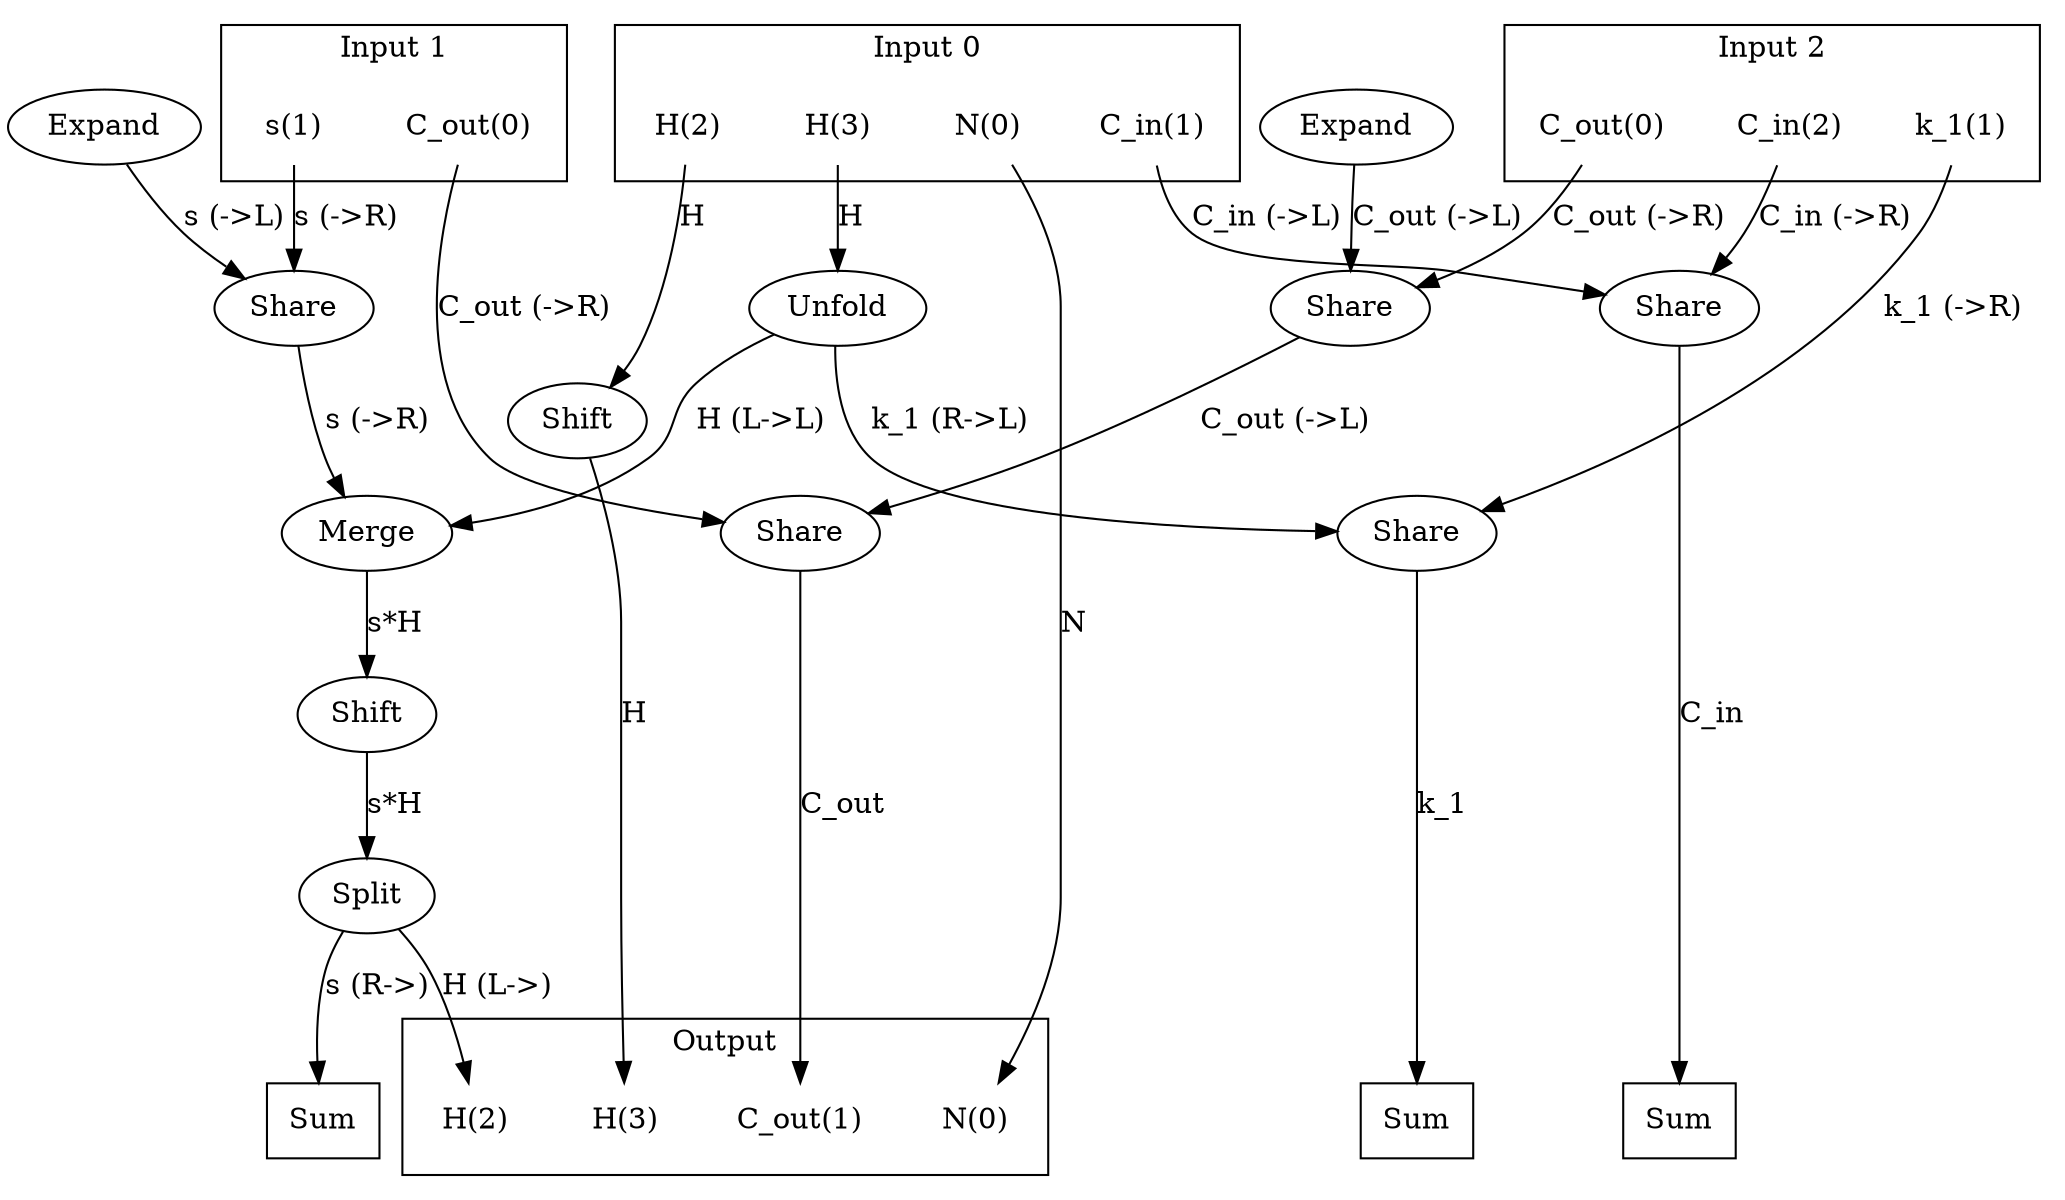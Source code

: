 digraph kernel_generated {
newrank = true;
op_0x55dcca86dd30 [label="Shift"];
op_0x55dcca86dd90 [label="Shift"];
op_0x55dcd9672a00 [label="Share"];
op_0x55dcd9672b90 [label="Share"];
op_0x55dcd9672be0 [label="Share"];
op_0x55dcd9672c30 [label="Share"];
op_0x55dcd9672c80 [label="Share"];
op_0x55dcd9672f18 [label="Expand"];
op_0x55dcd9672f38 [label="Expand"];
op_0x55dcd9673a20 [label="Split"];
op_0x55dcd9674d80 [label="Merge"];
op_0x55dcd9680680 [label="Unfold"];
reduce_0x7f8754004ce8 [label="Sum", shape=box];
reduce_0x7f8754003a98 [label="Sum", shape=box];
reduce_0x7f8754007948 [label="Sum", shape=box];
subgraph cluster_out {
label = "Output";
out_0 [label="N(0)", shape=none];
out_1 [label="C_out(1)", shape=none];
out_2 [label="H(2)", shape=none];
out_3 [label="H(3)", shape=none];
}
{ rank = same;
reduce_0x7f8754004ce8;
reduce_0x7f8754003a98;
reduce_0x7f8754007948;
out_0;
out_1;
out_2;
out_3;
}
subgraph cluster_in_0 {
label = "Input 0";
in_0_0 [label="N(0)", shape=none];
in_0_1 [label="C_in(1)", shape=none];
in_0_2 [label="H(2)", shape=none];
in_0_3 [label="H(3)", shape=none];
}
subgraph cluster_in_1 {
label = "Input 1";
in_1_0 [label="C_out(0)", shape=none];
in_1_1 [label="s(1)", shape=none];
}
subgraph cluster_in_2 {
label = "Input 2";
in_2_0 [label="C_out(0)", shape=none];
in_2_1 [label="k_1(1)", shape=none];
in_2_2 [label="C_in(2)", shape=none];
}
{ rank = same;
in_0_0;
in_0_1;
in_0_2;
in_0_3;
in_1_0;
in_1_1;
in_2_0;
in_2_1;
in_2_2;
}
in_0_0 -> out_0 [label="N"];
in_0_1 -> op_0x55dcd9672c30 [label="C_in (->L)"];
in_0_2 -> op_0x55dcca86dd30 [label="H"];
in_0_3 -> op_0x55dcd9680680 [label="H"];
in_1_0 -> op_0x55dcd9672a00 [label="C_out (->R)"];
in_1_1 -> op_0x55dcd9672b90 [label="s (->R)"];
in_2_0 -> op_0x55dcd9672be0 [label="C_out (->R)"];
in_2_1 -> op_0x55dcd9672c80 [label="k_1 (->R)"];
in_2_2 -> op_0x55dcd9672c30 [label="C_in (->R)"];
op_0x55dcd9672a00 -> out_1 [label="C_out"];
op_0x55dcd9673a20 -> out_2 [label="H (L->)"];
op_0x55dcca86dd30 -> out_3 [label="H"];
op_0x55dcd9674d80 -> op_0x55dcca86dd90 [label="s*H"];
op_0x55dcd9672be0 -> op_0x55dcd9672a00 [label="C_out (->L)"];
op_0x55dcd9672f18 -> op_0x55dcd9672b90 [label="s (->L)"];
op_0x55dcd9672f38 -> op_0x55dcd9672be0 [label="C_out (->L)"];
op_0x55dcd9680680 -> op_0x55dcd9672c80 [label="k_1 (R->L)"];
op_0x55dcca86dd90 -> op_0x55dcd9673a20 [label="s*H"];
op_0x55dcd9680680 -> op_0x55dcd9674d80 [label="H (L->L)"];
op_0x55dcd9672b90 -> op_0x55dcd9674d80 [label="s (->R)"];
op_0x55dcd9672c80 -> reduce_0x7f8754003a98 [label="k_1"];
op_0x55dcd9673a20 -> reduce_0x7f8754004ce8 [label="s (R->)"];
op_0x55dcd9672c30 -> reduce_0x7f8754007948 [label="C_in"];
}
